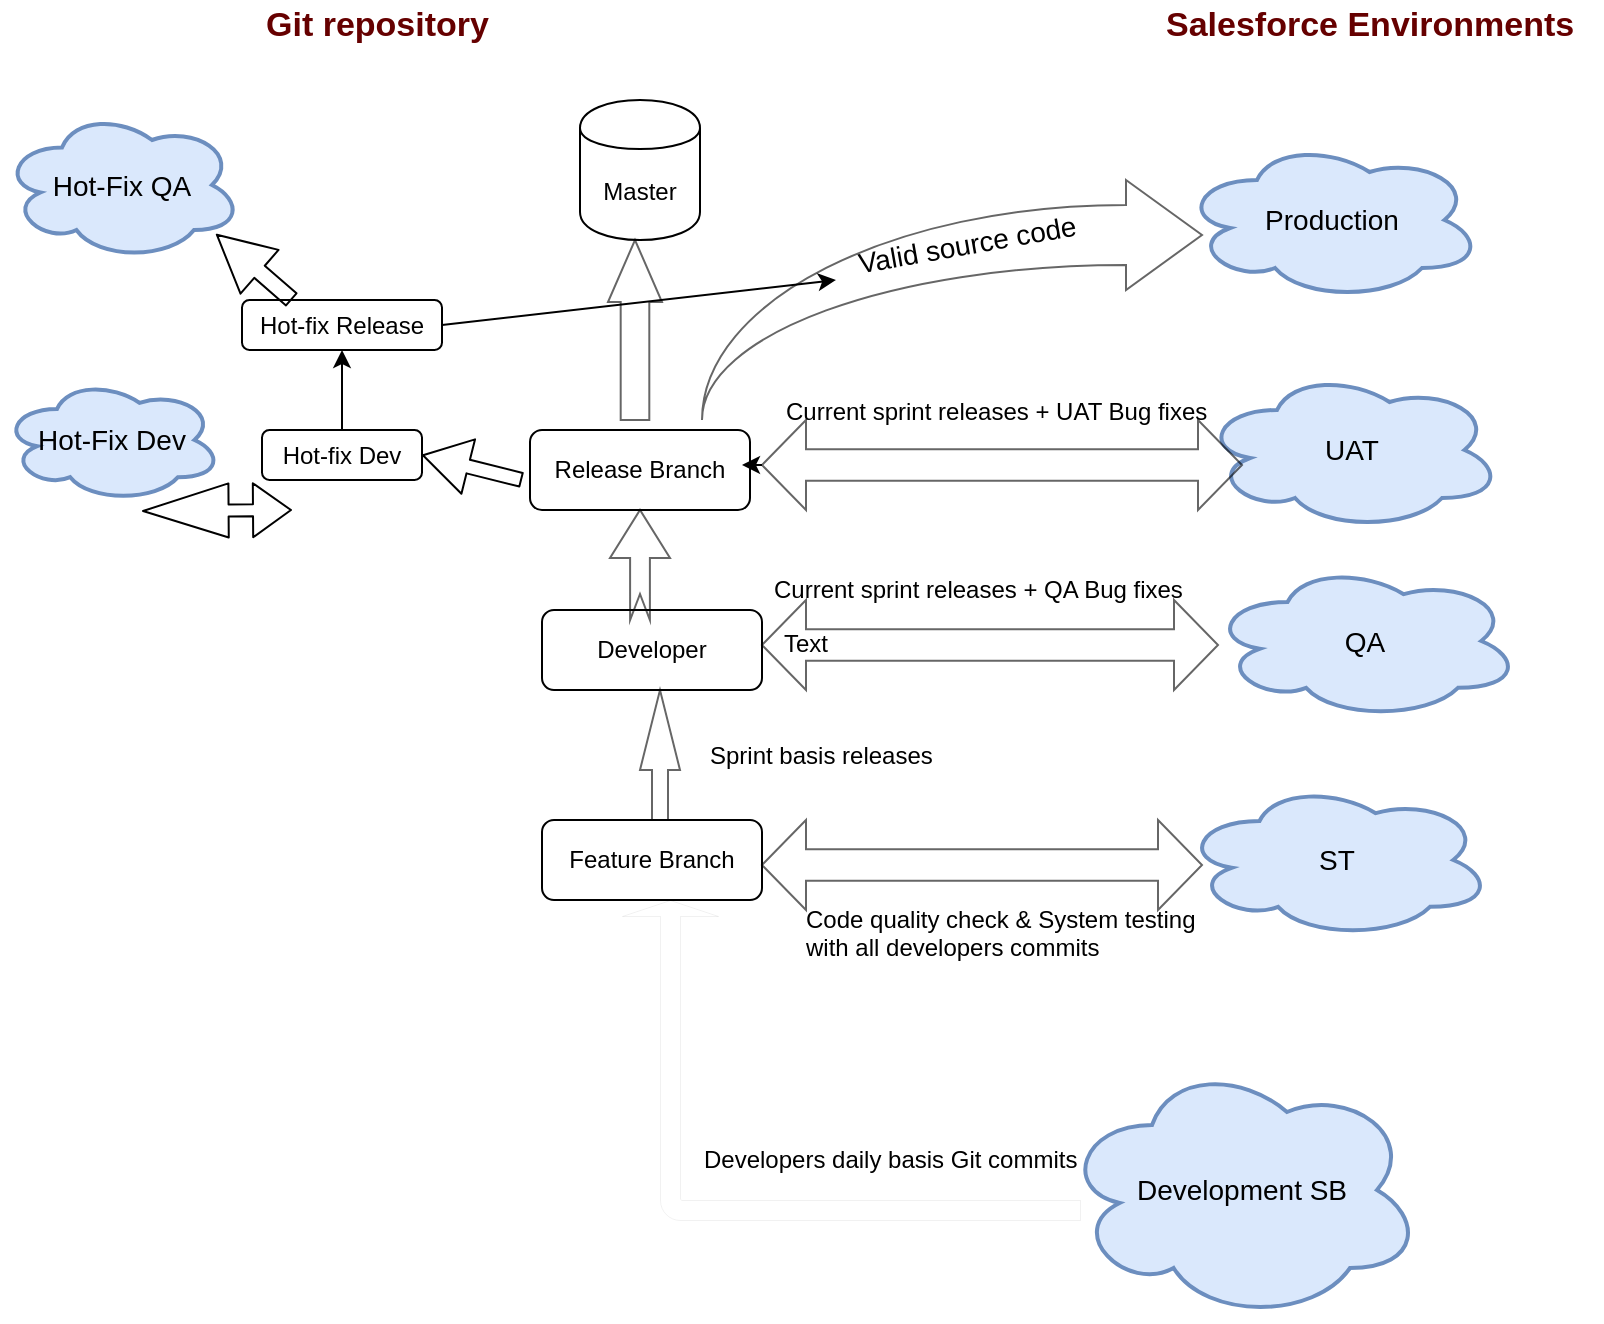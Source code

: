 <mxfile version="12.1.7" type="github" pages="1">
  <diagram id="ugZ9LgQXZQDwEc-XwA1F" name="Page-1">
    <mxGraphModel dx="1704" dy="436" grid="1" gridSize="10" guides="1" tooltips="1" connect="1" arrows="1" fold="1" page="1" pageScale="1" pageWidth="850" pageHeight="1100" math="0" shadow="0">
      <root>
        <mxCell id="0"/>
        <mxCell id="1" parent="0"/>
        <mxCell id="pKMbjU2xyeOJQkZC159j-1" value="Master" style="shape=cylinder;whiteSpace=wrap;html=1;boundedLbl=1;backgroundOutline=1;" parent="1" vertex="1">
          <mxGeometry x="209" y="70" width="60" height="70" as="geometry"/>
        </mxCell>
        <mxCell id="pKMbjU2xyeOJQkZC159j-2" value="Release Branch" style="rounded=1;whiteSpace=wrap;html=1;" parent="1" vertex="1">
          <mxGeometry x="184" y="235" width="110" height="40" as="geometry"/>
        </mxCell>
        <mxCell id="pKMbjU2xyeOJQkZC159j-3" value="Feature Branch" style="rounded=1;whiteSpace=wrap;html=1;" parent="1" vertex="1">
          <mxGeometry x="190" y="430" width="110" height="40" as="geometry"/>
        </mxCell>
        <mxCell id="pKMbjU2xyeOJQkZC159j-5" value="Production" style="ellipse;shape=cloud;strokeWidth=2;fontSize=14;whiteSpace=wrap;html=1;align=center;fillColor=#dae8fc;strokeColor=#6c8ebf;" parent="1" vertex="1">
          <mxGeometry x="510" y="90" width="150" height="80" as="geometry"/>
        </mxCell>
        <mxCell id="pKMbjU2xyeOJQkZC159j-6" value="&lt;font style=&quot;font-size: 17px&quot;&gt;&lt;b&gt;Salesforce Environments&amp;nbsp;&lt;/b&gt;&lt;/font&gt;" style="text;html=1;resizable=0;points=[];autosize=1;align=left;verticalAlign=top;spacingTop=-4;fontColor=#660000;" parent="1" vertex="1">
          <mxGeometry x="500" y="20" width="220" height="20" as="geometry"/>
        </mxCell>
        <mxCell id="pKMbjU2xyeOJQkZC159j-7" value="&lt;font style=&quot;font-size: 17px&quot;&gt;&lt;b&gt;Git repository&amp;nbsp;&lt;/b&gt;&lt;/font&gt;" style="text;html=1;resizable=0;points=[];autosize=1;align=left;verticalAlign=top;spacingTop=-4;fontColor=#660000;" parent="1" vertex="1">
          <mxGeometry x="50" y="20" width="130" height="20" as="geometry"/>
        </mxCell>
        <mxCell id="pKMbjU2xyeOJQkZC159j-8" value="UAT" style="ellipse;shape=cloud;strokeWidth=2;fontSize=14;whiteSpace=wrap;html=1;align=center;fillColor=#dae8fc;strokeColor=#6c8ebf;" parent="1" vertex="1">
          <mxGeometry x="520" y="205" width="150" height="80" as="geometry"/>
        </mxCell>
        <mxCell id="pKMbjU2xyeOJQkZC159j-9" value="QA" style="ellipse;shape=cloud;strokeWidth=2;fontSize=14;whiteSpace=wrap;html=1;align=center;fillColor=#dae8fc;strokeColor=#6c8ebf;" parent="1" vertex="1">
          <mxGeometry x="524" y="301.5" width="155" height="78" as="geometry"/>
        </mxCell>
        <mxCell id="pKMbjU2xyeOJQkZC159j-10" value="Development SB" style="ellipse;shape=cloud;strokeWidth=2;fontSize=14;whiteSpace=wrap;html=1;align=center;fillColor=#dae8fc;strokeColor=#6c8ebf;" parent="1" vertex="1">
          <mxGeometry x="450" y="550" width="180" height="130" as="geometry"/>
        </mxCell>
        <mxCell id="pKMbjU2xyeOJQkZC159j-11" value="Developer" style="rounded=1;whiteSpace=wrap;html=1;" parent="1" vertex="1">
          <mxGeometry x="190" y="325" width="110" height="40" as="geometry"/>
        </mxCell>
        <mxCell id="pKMbjU2xyeOJQkZC159j-12" value="" style="html=1;shadow=0;dashed=1;align=center;verticalAlign=middle;shape=mxgraph.arrows2.bendArrow;dy=5;dx=8;notch=0;arrowHead=48;rounded=1;direction=north;opacity=60;strokeWidth=0;fillColor=none;" parent="1" vertex="1">
          <mxGeometry x="230" y="470" width="229" height="160" as="geometry"/>
        </mxCell>
        <mxCell id="pKMbjU2xyeOJQkZC159j-15" value="Developers daily basis Git commits&amp;nbsp;" style="text;html=1;resizable=0;points=[];autosize=1;align=left;verticalAlign=top;spacingTop=-4;" parent="1" vertex="1">
          <mxGeometry x="269" y="590" width="210" height="20" as="geometry"/>
        </mxCell>
        <mxCell id="pKMbjU2xyeOJQkZC159j-18" value="" style="html=1;shadow=0;dashed=0;align=center;verticalAlign=middle;shape=mxgraph.arrows2.arrow;dy=0.6;dx=40;direction=north;notch=0;rounded=0;strokeWidth=1;fillColor=none;opacity=60;" parent="1" vertex="1">
          <mxGeometry x="239" y="365" width="20" height="65" as="geometry"/>
        </mxCell>
        <mxCell id="pKMbjU2xyeOJQkZC159j-19" value="Sprint basis releases" style="text;html=1;resizable=0;points=[];autosize=1;align=left;verticalAlign=top;spacingTop=-4;" parent="1" vertex="1">
          <mxGeometry x="271.5" y="387.5" width="130" height="20" as="geometry"/>
        </mxCell>
        <mxCell id="pKMbjU2xyeOJQkZC159j-22" value="Text" style="text;html=1;resizable=0;points=[];autosize=1;align=left;verticalAlign=top;spacingTop=-4;" parent="1" vertex="1">
          <mxGeometry x="309" y="332" width="40" height="20" as="geometry"/>
        </mxCell>
        <mxCell id="pKMbjU2xyeOJQkZC159j-23" value="" style="html=1;shadow=0;dashed=0;align=center;verticalAlign=middle;shape=mxgraph.arrows2.twoWayArrow;dy=0.65;dx=22;rounded=0;strokeWidth=1;fillColor=none;opacity=60;" parent="1" vertex="1">
          <mxGeometry x="300" y="320" width="228" height="45" as="geometry"/>
        </mxCell>
        <mxCell id="pKMbjU2xyeOJQkZC159j-26" value="Current sprint releases + QA Bug fixes" style="text;html=1;resizable=0;points=[];autosize=1;align=left;verticalAlign=top;spacingTop=-4;" parent="1" vertex="1">
          <mxGeometry x="304" y="305" width="220" height="20" as="geometry"/>
        </mxCell>
        <mxCell id="pKMbjU2xyeOJQkZC159j-27" value="" style="html=1;shadow=0;dashed=0;align=center;verticalAlign=middle;shape=mxgraph.arrows2.arrow;dy=0.67;dx=24;direction=north;notch=13;rounded=0;strokeWidth=1;fillColor=none;opacity=60;" parent="1" vertex="1">
          <mxGeometry x="224" y="275" width="30" height="55" as="geometry"/>
        </mxCell>
        <mxCell id="QmjTFNfi9diBM-cBmNHH-2" style="edgeStyle=orthogonalEdgeStyle;rounded=0;orthogonalLoop=1;jettySize=auto;html=1;exitX=0;exitY=0.5;exitDx=0;exitDy=0;exitPerimeter=0;" edge="1" parent="1" source="pKMbjU2xyeOJQkZC159j-28">
          <mxGeometry relative="1" as="geometry">
            <mxPoint x="290" y="253" as="targetPoint"/>
          </mxGeometry>
        </mxCell>
        <mxCell id="pKMbjU2xyeOJQkZC159j-28" value="" style="html=1;shadow=0;dashed=0;align=center;verticalAlign=middle;shape=mxgraph.arrows2.twoWayArrow;dy=0.65;dx=22;rounded=0;strokeWidth=1;fillColor=none;opacity=60;" parent="1" vertex="1">
          <mxGeometry x="300" y="230" width="240" height="45" as="geometry"/>
        </mxCell>
        <mxCell id="pKMbjU2xyeOJQkZC159j-29" value="Current sprint releases + UAT Bug fixes" style="text;html=1;resizable=0;points=[];autosize=1;align=left;verticalAlign=top;spacingTop=-4;" parent="1" vertex="1">
          <mxGeometry x="310" y="216" width="230" height="20" as="geometry"/>
        </mxCell>
        <mxCell id="pKMbjU2xyeOJQkZC159j-33" value="" style="html=1;shadow=0;dashed=0;align=center;verticalAlign=middle;shape=mxgraph.arrows2.jumpInArrow;dy=15;dx=38;arrowHead=55;rounded=0;strokeWidth=1;fillColor=none;opacity=60;" parent="1" vertex="1">
          <mxGeometry x="270" y="110" width="250" height="120" as="geometry"/>
        </mxCell>
        <mxCell id="pKMbjU2xyeOJQkZC159j-34" value="&lt;font style=&quot;font-size: 14px&quot;&gt;Valid source code&lt;/font&gt;" style="text;html=1;resizable=0;points=[];autosize=1;align=left;verticalAlign=top;spacingTop=-4;rotation=-10;" parent="1" vertex="1">
          <mxGeometry x="345" y="130" width="130" height="20" as="geometry"/>
        </mxCell>
        <mxCell id="pKMbjU2xyeOJQkZC159j-35" value="" style="html=1;shadow=0;dashed=0;align=center;verticalAlign=middle;shape=mxgraph.arrows2.arrow;dy=0.47;dx=31;direction=north;notch=0;rounded=0;strokeWidth=1;fillColor=none;opacity=60;" parent="1" vertex="1">
          <mxGeometry x="223" y="140" width="27" height="90" as="geometry"/>
        </mxCell>
        <mxCell id="U-r_O4P5ikJAALDEmdnD-2" value="ST" style="ellipse;shape=cloud;strokeWidth=2;fontSize=14;whiteSpace=wrap;html=1;align=center;fillColor=#dae8fc;strokeColor=#6c8ebf;" parent="1" vertex="1">
          <mxGeometry x="510" y="411" width="155" height="78" as="geometry"/>
        </mxCell>
        <mxCell id="U-r_O4P5ikJAALDEmdnD-3" value="" style="html=1;shadow=0;dashed=0;align=center;verticalAlign=middle;shape=mxgraph.arrows2.twoWayArrow;dy=0.65;dx=22;rounded=0;strokeWidth=1;fillColor=none;opacity=60;" parent="1" vertex="1">
          <mxGeometry x="300" y="430" width="220" height="45" as="geometry"/>
        </mxCell>
        <mxCell id="U-r_O4P5ikJAALDEmdnD-4" value="Code quality check &amp;amp; System testing &lt;br&gt;with all developers commits" style="text;html=1;resizable=0;points=[];autosize=1;align=left;verticalAlign=top;spacingTop=-4;" parent="1" vertex="1">
          <mxGeometry x="320" y="470" width="210" height="30" as="geometry"/>
        </mxCell>
        <mxCell id="QmjTFNfi9diBM-cBmNHH-10" value="" style="edgeStyle=orthogonalEdgeStyle;rounded=0;orthogonalLoop=1;jettySize=auto;html=1;" edge="1" parent="1" source="QmjTFNfi9diBM-cBmNHH-8" target="QmjTFNfi9diBM-cBmNHH-9">
          <mxGeometry relative="1" as="geometry"/>
        </mxCell>
        <mxCell id="QmjTFNfi9diBM-cBmNHH-8" value="Hot-fix Dev" style="rounded=1;whiteSpace=wrap;html=1;" vertex="1" parent="1">
          <mxGeometry x="50" y="235" width="80" height="25" as="geometry"/>
        </mxCell>
        <mxCell id="QmjTFNfi9diBM-cBmNHH-9" value="Hot-fix Release" style="rounded=1;whiteSpace=wrap;html=1;" vertex="1" parent="1">
          <mxGeometry x="40" y="170" width="100" height="25" as="geometry"/>
        </mxCell>
        <mxCell id="QmjTFNfi9diBM-cBmNHH-11" value="Hot-Fix QA" style="ellipse;shape=cloud;strokeWidth=2;fontSize=14;whiteSpace=wrap;html=1;align=center;fillColor=#dae8fc;strokeColor=#6c8ebf;" vertex="1" parent="1">
          <mxGeometry x="-80" y="75" width="120" height="75" as="geometry"/>
        </mxCell>
        <mxCell id="QmjTFNfi9diBM-cBmNHH-15" value="Hot-Fix Dev" style="ellipse;shape=cloud;strokeWidth=2;fontSize=14;whiteSpace=wrap;html=1;align=center;fillColor=#dae8fc;strokeColor=#6c8ebf;" vertex="1" parent="1">
          <mxGeometry x="-80" y="209" width="110" height="62" as="geometry"/>
        </mxCell>
        <mxCell id="QmjTFNfi9diBM-cBmNHH-18" value="" style="shape=flexArrow;endArrow=classic;html=1;width=7;endSize=7.44;entryX=1;entryY=0.5;entryDx=0;entryDy=0;" edge="1" parent="1" target="QmjTFNfi9diBM-cBmNHH-8">
          <mxGeometry width="50" height="50" relative="1" as="geometry">
            <mxPoint x="180" y="260" as="sourcePoint"/>
            <mxPoint x="140" y="245" as="targetPoint"/>
          </mxGeometry>
        </mxCell>
        <mxCell id="QmjTFNfi9diBM-cBmNHH-19" value="" style="shape=flexArrow;endArrow=classic;startArrow=classic;html=1;width=6;startSize=13.93;" edge="1" parent="1">
          <mxGeometry width="50" height="50" relative="1" as="geometry">
            <mxPoint x="-10" y="275.5" as="sourcePoint"/>
            <mxPoint x="65" y="275" as="targetPoint"/>
          </mxGeometry>
        </mxCell>
        <mxCell id="QmjTFNfi9diBM-cBmNHH-20" value="" style="shape=flexArrow;endArrow=classic;html=1;width=8;endSize=9.09;entryX=0.892;entryY=0.827;entryDx=0;entryDy=0;entryPerimeter=0;" edge="1" parent="1" target="QmjTFNfi9diBM-cBmNHH-11">
          <mxGeometry width="50" height="50" relative="1" as="geometry">
            <mxPoint x="65" y="170" as="sourcePoint"/>
            <mxPoint x="115" y="120" as="targetPoint"/>
          </mxGeometry>
        </mxCell>
        <mxCell id="QmjTFNfi9diBM-cBmNHH-24" value="" style="endArrow=classic;html=1;exitX=1;exitY=0.5;exitDx=0;exitDy=0;" edge="1" parent="1" source="QmjTFNfi9diBM-cBmNHH-9">
          <mxGeometry width="50" height="50" relative="1" as="geometry">
            <mxPoint x="236.5" y="290" as="sourcePoint"/>
            <mxPoint x="337" y="160" as="targetPoint"/>
          </mxGeometry>
        </mxCell>
      </root>
    </mxGraphModel>
  </diagram>
</mxfile>
